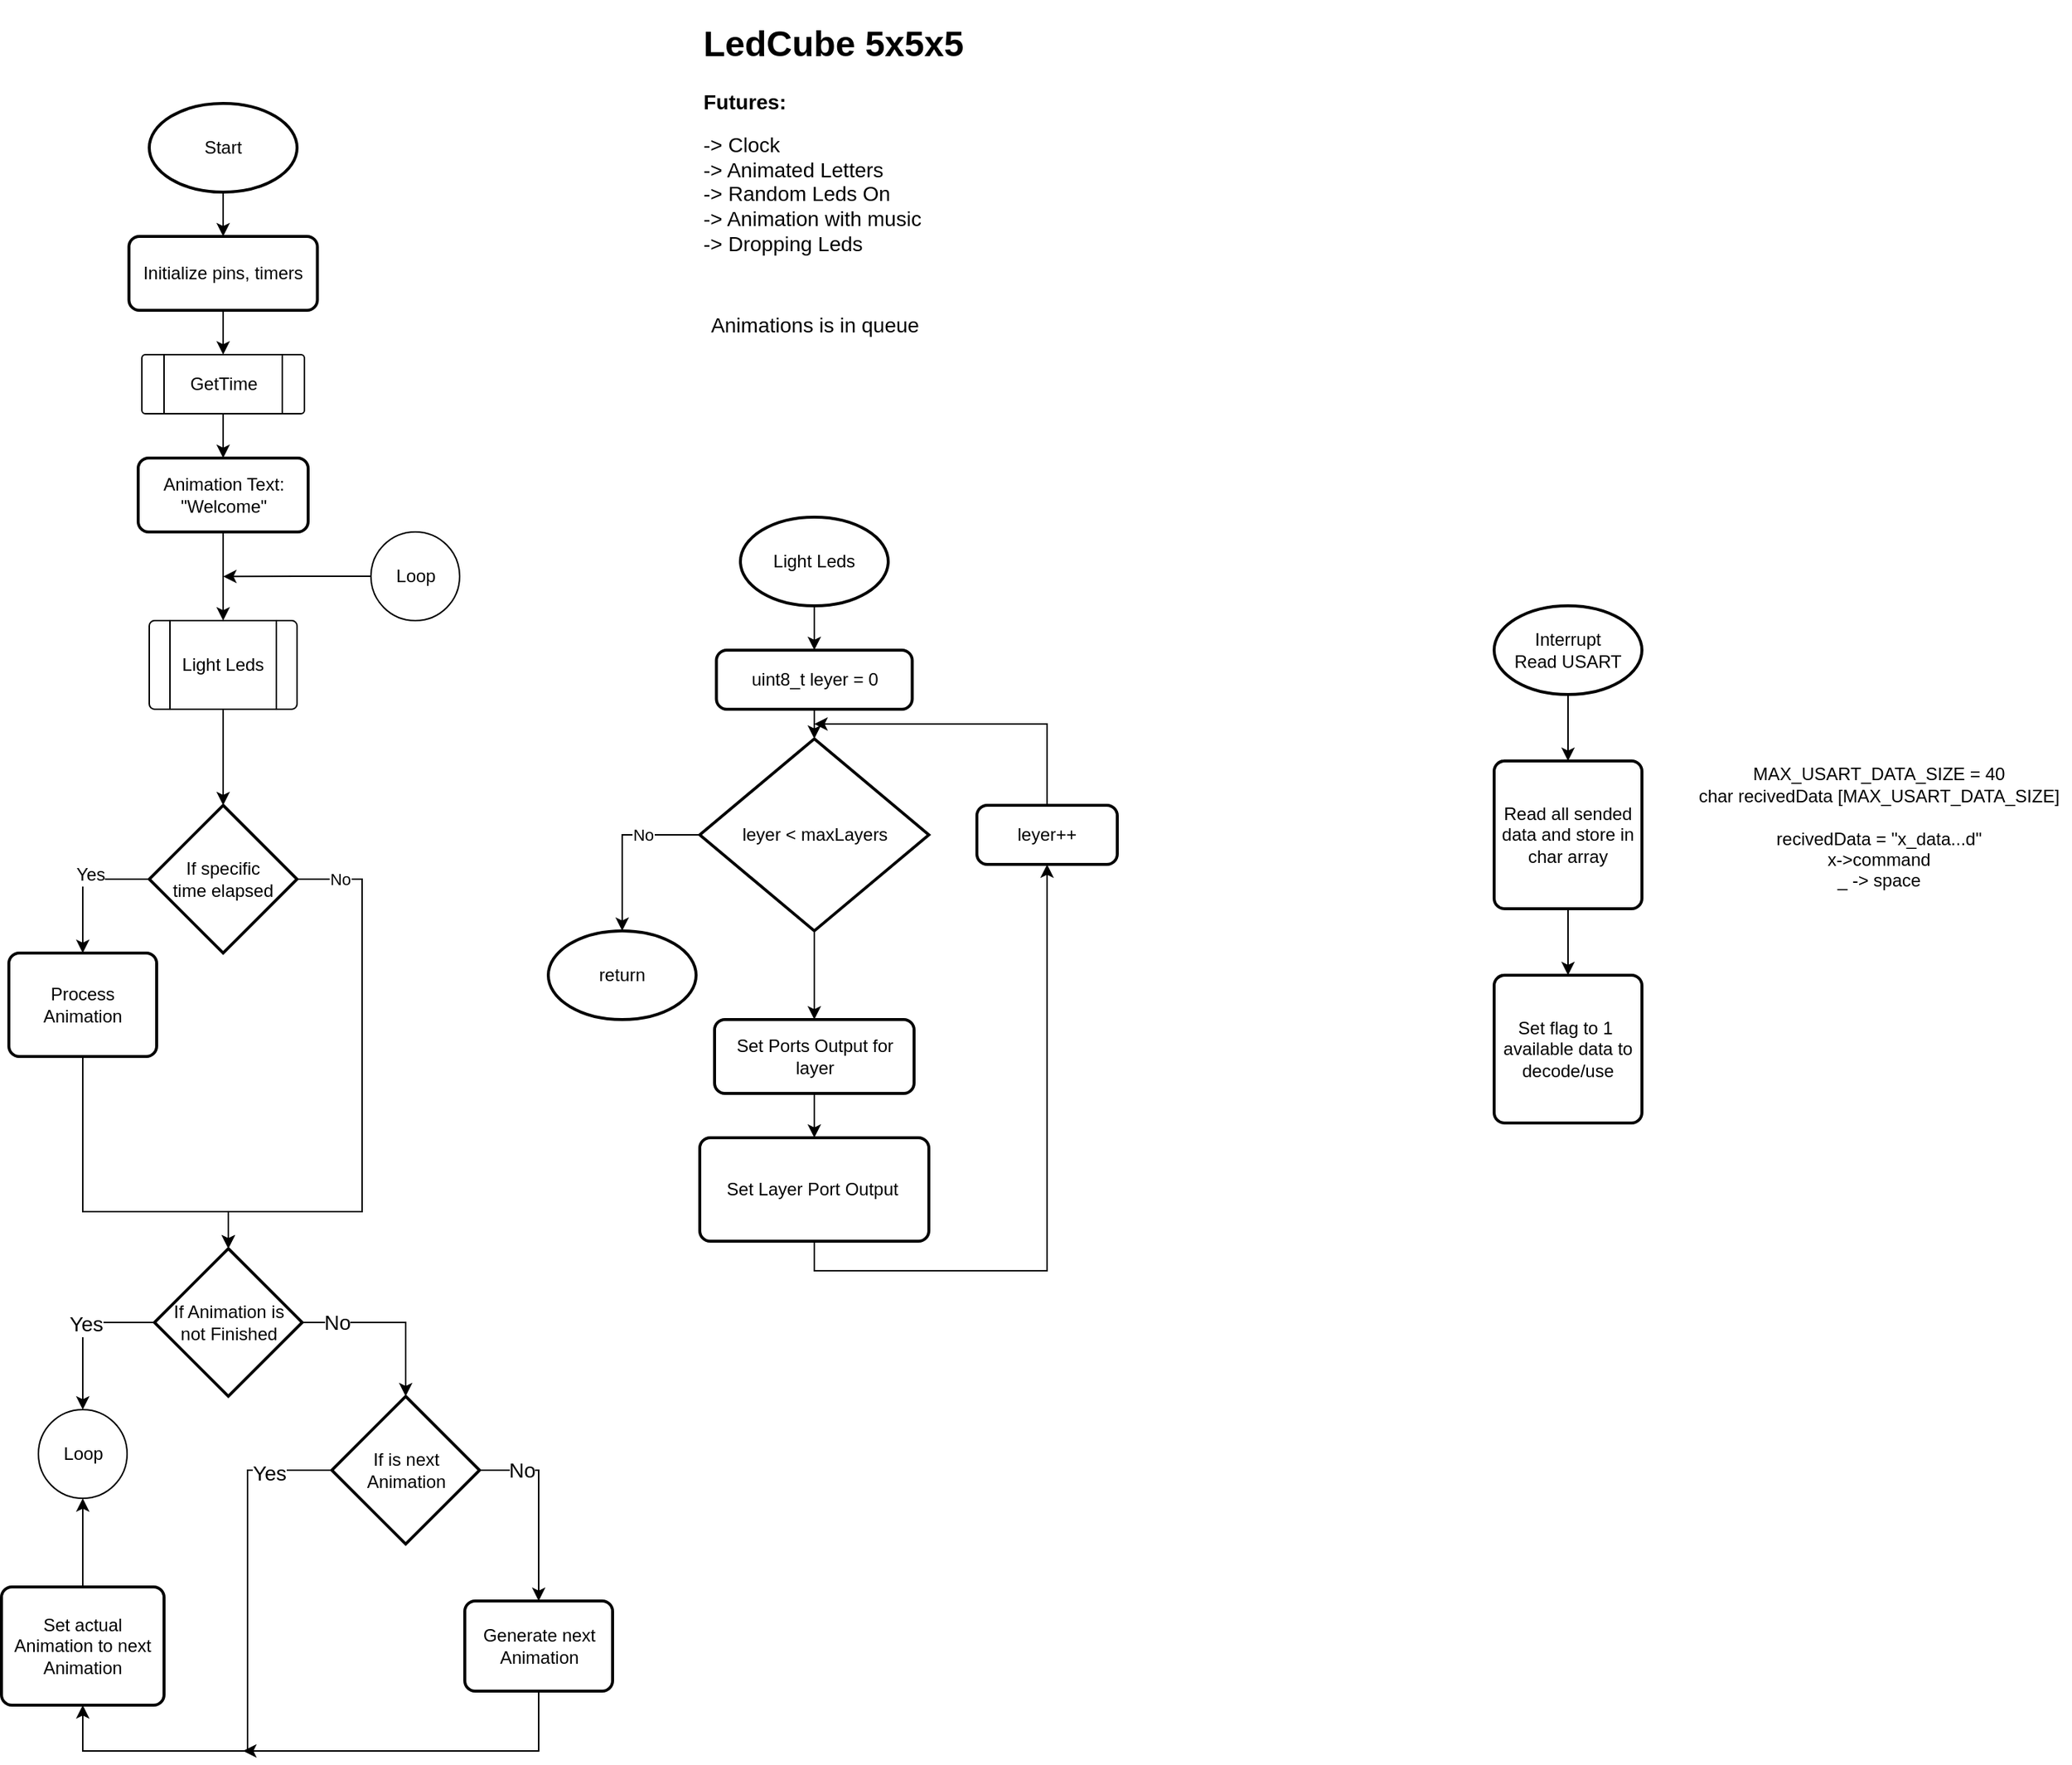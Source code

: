 <mxfile version="17.4.6" type="device"><diagram id="C5RBs43oDa-KdzZeNtuy" name="Page-1"><mxGraphModel dx="1038" dy="547" grid="1" gridSize="10" guides="1" tooltips="1" connect="1" arrows="1" fold="1" page="1" pageScale="1" pageWidth="827" pageHeight="1169" math="0" shadow="0"><root><mxCell id="WIyWlLk6GJQsqaUBKTNV-0"/><mxCell id="WIyWlLk6GJQsqaUBKTNV-1" parent="WIyWlLk6GJQsqaUBKTNV-0"/><mxCell id="b4jbubqIGQWm5FEXC2vY-7" value="&lt;h1&gt;LedCube 5x5x5&lt;/h1&gt;&lt;p&gt;&lt;font style=&quot;font-size: 14px&quot;&gt;&lt;b&gt;Futures:&lt;/b&gt;&lt;br&gt;&lt;/font&gt;&lt;/p&gt;&lt;p&gt;&lt;font style=&quot;font-size: 14px&quot;&gt;-&amp;gt; Clock&lt;br&gt;-&amp;gt; Animated Letters&lt;br&gt;-&amp;gt; Random Leds On&lt;br&gt;-&amp;gt; Animation with music&lt;br&gt;-&amp;gt; Dropping Leds&lt;br&gt;&lt;br&gt;&lt;/font&gt;&lt;/p&gt;" style="text;html=1;strokeColor=none;fillColor=none;spacing=5;spacingTop=-20;whiteSpace=wrap;overflow=hidden;rounded=0;" parent="WIyWlLk6GJQsqaUBKTNV-1" vertex="1"><mxGeometry x="480" y="20" width="190" height="210" as="geometry"/></mxCell><mxCell id="T5lFdBFPI2JVpBMjRIa0-2" style="edgeStyle=orthogonalEdgeStyle;rounded=0;orthogonalLoop=1;jettySize=auto;html=1;exitX=0.5;exitY=1;exitDx=0;exitDy=0;entryX=0.5;entryY=0;entryDx=0;entryDy=0;" parent="WIyWlLk6GJQsqaUBKTNV-1" source="b4jbubqIGQWm5FEXC2vY-21" target="6-fgv-OLVogA3q3CheJD-0" edge="1"><mxGeometry relative="1" as="geometry"/></mxCell><mxCell id="b4jbubqIGQWm5FEXC2vY-21" value="&lt;span&gt;Animation Text: &quot;Welcome&quot;&lt;/span&gt;" style="rounded=1;whiteSpace=wrap;html=1;absoluteArcSize=1;arcSize=14;strokeWidth=2;fontSize=12;" parent="WIyWlLk6GJQsqaUBKTNV-1" vertex="1"><mxGeometry x="102.5" y="320" width="115" height="50" as="geometry"/></mxCell><mxCell id="b4jbubqIGQWm5FEXC2vY-29" style="edgeStyle=orthogonalEdgeStyle;rounded=0;orthogonalLoop=1;jettySize=auto;html=1;exitX=0.5;exitY=1;exitDx=0;exitDy=0;entryX=0.5;entryY=0;entryDx=0;entryDy=0;fontSize=12;" parent="WIyWlLk6GJQsqaUBKTNV-1" source="b4jbubqIGQWm5FEXC2vY-22" target="b4jbubqIGQWm5FEXC2vY-28" edge="1"><mxGeometry relative="1" as="geometry"/></mxCell><mxCell id="b4jbubqIGQWm5FEXC2vY-22" value="Initialize pins, timers" style="rounded=1;whiteSpace=wrap;html=1;absoluteArcSize=1;arcSize=14;strokeWidth=2;fontSize=12;" parent="WIyWlLk6GJQsqaUBKTNV-1" vertex="1"><mxGeometry x="96.25" y="170" width="127.5" height="50" as="geometry"/></mxCell><mxCell id="b4jbubqIGQWm5FEXC2vY-24" style="edgeStyle=orthogonalEdgeStyle;rounded=0;orthogonalLoop=1;jettySize=auto;html=1;exitX=0.5;exitY=1;exitDx=0;exitDy=0;exitPerimeter=0;entryX=0.5;entryY=0;entryDx=0;entryDy=0;fontSize=12;" parent="WIyWlLk6GJQsqaUBKTNV-1" source="b4jbubqIGQWm5FEXC2vY-23" target="b4jbubqIGQWm5FEXC2vY-22" edge="1"><mxGeometry relative="1" as="geometry"/></mxCell><mxCell id="b4jbubqIGQWm5FEXC2vY-23" value="&lt;span&gt;Start&lt;/span&gt;" style="strokeWidth=2;html=1;shape=mxgraph.flowchart.start_1;whiteSpace=wrap;fontSize=12;" parent="WIyWlLk6GJQsqaUBKTNV-1" vertex="1"><mxGeometry x="110" y="80" width="100" height="60" as="geometry"/></mxCell><mxCell id="b4jbubqIGQWm5FEXC2vY-30" style="edgeStyle=orthogonalEdgeStyle;rounded=0;orthogonalLoop=1;jettySize=auto;html=1;exitX=0.5;exitY=1;exitDx=0;exitDy=0;entryX=0.5;entryY=0;entryDx=0;entryDy=0;fontSize=12;" parent="WIyWlLk6GJQsqaUBKTNV-1" source="b4jbubqIGQWm5FEXC2vY-28" target="b4jbubqIGQWm5FEXC2vY-21" edge="1"><mxGeometry relative="1" as="geometry"/></mxCell><mxCell id="b4jbubqIGQWm5FEXC2vY-28" value="GetTime" style="verticalLabelPosition=middle;verticalAlign=middle;html=1;shape=process;whiteSpace=wrap;rounded=1;size=0.14;arcSize=6;fontSize=12;labelPosition=center;align=center;" parent="WIyWlLk6GJQsqaUBKTNV-1" vertex="1"><mxGeometry x="105" y="250" width="110" height="40" as="geometry"/></mxCell><mxCell id="QfEA7wdzshUu2WSLIk7T-3" style="edgeStyle=orthogonalEdgeStyle;rounded=0;orthogonalLoop=1;jettySize=auto;html=1;exitX=0.5;exitY=1;exitDx=0;exitDy=0;entryX=0.5;entryY=0;entryDx=0;entryDy=0;entryPerimeter=0;" edge="1" parent="WIyWlLk6GJQsqaUBKTNV-1" source="b4jbubqIGQWm5FEXC2vY-33" target="b4jbubqIGQWm5FEXC2vY-50"><mxGeometry relative="1" as="geometry"><Array as="points"><mxPoint x="65" y="830"/><mxPoint x="164" y="830"/></Array></mxGeometry></mxCell><mxCell id="b4jbubqIGQWm5FEXC2vY-33" value="Process Animation" style="rounded=1;whiteSpace=wrap;html=1;absoluteArcSize=1;arcSize=14;strokeWidth=2;fontSize=12;" parent="WIyWlLk6GJQsqaUBKTNV-1" vertex="1"><mxGeometry x="15" y="655" width="100" height="70" as="geometry"/></mxCell><mxCell id="b4jbubqIGQWm5FEXC2vY-43" style="edgeStyle=orthogonalEdgeStyle;rounded=0;orthogonalLoop=1;jettySize=auto;html=1;exitX=0;exitY=0.5;exitDx=0;exitDy=0;exitPerimeter=0;entryX=0.5;entryY=0;entryDx=0;entryDy=0;fontSize=12;" parent="WIyWlLk6GJQsqaUBKTNV-1" source="b4jbubqIGQWm5FEXC2vY-34" target="b4jbubqIGQWm5FEXC2vY-33" edge="1"><mxGeometry relative="1" as="geometry"><Array as="points"><mxPoint x="65.5" y="605"/></Array></mxGeometry></mxCell><mxCell id="b4jbubqIGQWm5FEXC2vY-48" value="Yes" style="edgeLabel;html=1;align=center;verticalAlign=middle;resizable=0;points=[];fontSize=12;" parent="b4jbubqIGQWm5FEXC2vY-43" vertex="1" connectable="0"><mxGeometry x="-0.143" y="-3" relative="1" as="geometry"><mxPoint as="offset"/></mxGeometry></mxCell><mxCell id="b4jbubqIGQWm5FEXC2vY-63" style="edgeStyle=orthogonalEdgeStyle;rounded=0;orthogonalLoop=1;jettySize=auto;html=1;exitX=1;exitY=0.5;exitDx=0;exitDy=0;exitPerimeter=0;entryX=0.5;entryY=0;entryDx=0;entryDy=0;entryPerimeter=0;fontSize=14;" parent="WIyWlLk6GJQsqaUBKTNV-1" source="b4jbubqIGQWm5FEXC2vY-34" target="b4jbubqIGQWm5FEXC2vY-50" edge="1"><mxGeometry relative="1" as="geometry"><Array as="points"><mxPoint x="254" y="605"/><mxPoint x="254" y="830"/><mxPoint x="164" y="830"/></Array></mxGeometry></mxCell><mxCell id="lfx_wykaSfLjq8ch407e-35" value="No&lt;br&gt;" style="edgeLabel;html=1;align=center;verticalAlign=middle;resizable=0;points=[];" parent="b4jbubqIGQWm5FEXC2vY-63" vertex="1" connectable="0"><mxGeometry x="-0.853" y="-2" relative="1" as="geometry"><mxPoint y="-2" as="offset"/></mxGeometry></mxCell><mxCell id="b4jbubqIGQWm5FEXC2vY-34" value="If specific &lt;br&gt;time elapsed" style="strokeWidth=2;html=1;shape=mxgraph.flowchart.decision;whiteSpace=wrap;fontSize=12;" parent="WIyWlLk6GJQsqaUBKTNV-1" vertex="1"><mxGeometry x="110" y="555" width="100" height="100" as="geometry"/></mxCell><mxCell id="b4jbubqIGQWm5FEXC2vY-56" style="edgeStyle=orthogonalEdgeStyle;rounded=0;orthogonalLoop=1;jettySize=auto;html=1;exitX=0;exitY=0.5;exitDx=0;exitDy=0;exitPerimeter=0;entryX=0.5;entryY=0;entryDx=0;entryDy=0;entryPerimeter=0;fontSize=12;" parent="WIyWlLk6GJQsqaUBKTNV-1" source="b4jbubqIGQWm5FEXC2vY-50" target="b4jbubqIGQWm5FEXC2vY-52" edge="1"><mxGeometry relative="1" as="geometry"/></mxCell><mxCell id="b4jbubqIGQWm5FEXC2vY-69" value="Yes" style="edgeLabel;html=1;align=center;verticalAlign=middle;resizable=0;points=[];fontSize=14;" parent="b4jbubqIGQWm5FEXC2vY-56" vertex="1" connectable="0"><mxGeometry x="-0.133" y="1" relative="1" as="geometry"><mxPoint as="offset"/></mxGeometry></mxCell><mxCell id="b4jbubqIGQWm5FEXC2vY-64" style="edgeStyle=orthogonalEdgeStyle;rounded=0;orthogonalLoop=1;jettySize=auto;html=1;exitX=1;exitY=0.5;exitDx=0;exitDy=0;exitPerimeter=0;entryX=0.5;entryY=0;entryDx=0;entryDy=0;entryPerimeter=0;fontSize=14;" parent="WIyWlLk6GJQsqaUBKTNV-1" source="b4jbubqIGQWm5FEXC2vY-50" target="b4jbubqIGQWm5FEXC2vY-57" edge="1"><mxGeometry relative="1" as="geometry"/></mxCell><mxCell id="b4jbubqIGQWm5FEXC2vY-70" value="No" style="edgeLabel;html=1;align=center;verticalAlign=middle;resizable=0;points=[];fontSize=14;" parent="b4jbubqIGQWm5FEXC2vY-64" vertex="1" connectable="0"><mxGeometry x="-0.619" relative="1" as="geometry"><mxPoint as="offset"/></mxGeometry></mxCell><mxCell id="b4jbubqIGQWm5FEXC2vY-50" value="If Animation is &lt;br&gt;not Finished" style="strokeWidth=2;html=1;shape=mxgraph.flowchart.decision;whiteSpace=wrap;fontSize=12;" parent="WIyWlLk6GJQsqaUBKTNV-1" vertex="1"><mxGeometry x="113.5" y="855" width="100" height="100" as="geometry"/></mxCell><mxCell id="b4jbubqIGQWm5FEXC2vY-52" value="Loop" style="verticalLabelPosition=middle;verticalAlign=middle;html=1;shape=mxgraph.flowchart.on-page_reference;fontSize=12;labelPosition=center;align=center;" parent="WIyWlLk6GJQsqaUBKTNV-1" vertex="1"><mxGeometry x="35" y="964" width="60" height="60" as="geometry"/></mxCell><mxCell id="T5lFdBFPI2JVpBMjRIa0-3" style="edgeStyle=orthogonalEdgeStyle;rounded=0;orthogonalLoop=1;jettySize=auto;html=1;exitX=0;exitY=0.5;exitDx=0;exitDy=0;exitPerimeter=0;" parent="WIyWlLk6GJQsqaUBKTNV-1" source="b4jbubqIGQWm5FEXC2vY-53" edge="1"><mxGeometry relative="1" as="geometry"><mxPoint x="160" y="400.143" as="targetPoint"/></mxGeometry></mxCell><mxCell id="b4jbubqIGQWm5FEXC2vY-53" value="Loop" style="verticalLabelPosition=middle;verticalAlign=middle;html=1;shape=mxgraph.flowchart.on-page_reference;fontSize=12;labelPosition=center;align=center;" parent="WIyWlLk6GJQsqaUBKTNV-1" vertex="1"><mxGeometry x="260" y="370" width="60" height="60" as="geometry"/></mxCell><mxCell id="b4jbubqIGQWm5FEXC2vY-71" style="edgeStyle=orthogonalEdgeStyle;rounded=0;orthogonalLoop=1;jettySize=auto;html=1;exitX=0;exitY=0.5;exitDx=0;exitDy=0;exitPerimeter=0;entryX=0.5;entryY=1;entryDx=0;entryDy=0;fontSize=14;" parent="WIyWlLk6GJQsqaUBKTNV-1" source="b4jbubqIGQWm5FEXC2vY-57" target="b4jbubqIGQWm5FEXC2vY-58" edge="1"><mxGeometry relative="1" as="geometry"><Array as="points"><mxPoint x="176.5" y="1005"/><mxPoint x="176.5" y="1195"/><mxPoint x="65.5" y="1195"/></Array></mxGeometry></mxCell><mxCell id="b4jbubqIGQWm5FEXC2vY-74" value="Yes" style="edgeLabel;html=1;align=center;verticalAlign=middle;resizable=0;points=[];fontSize=14;" parent="b4jbubqIGQWm5FEXC2vY-71" vertex="1" connectable="0"><mxGeometry x="-0.782" y="2" relative="1" as="geometry"><mxPoint as="offset"/></mxGeometry></mxCell><mxCell id="b4jbubqIGQWm5FEXC2vY-72" style="edgeStyle=orthogonalEdgeStyle;rounded=0;orthogonalLoop=1;jettySize=auto;html=1;exitX=1;exitY=0.5;exitDx=0;exitDy=0;exitPerimeter=0;entryX=0.5;entryY=0;entryDx=0;entryDy=0;fontSize=14;" parent="WIyWlLk6GJQsqaUBKTNV-1" source="b4jbubqIGQWm5FEXC2vY-57" target="b4jbubqIGQWm5FEXC2vY-59" edge="1"><mxGeometry relative="1" as="geometry"/></mxCell><mxCell id="b4jbubqIGQWm5FEXC2vY-75" value="No" style="edgeLabel;html=1;align=center;verticalAlign=middle;resizable=0;points=[];fontSize=14;" parent="b4jbubqIGQWm5FEXC2vY-72" vertex="1" connectable="0"><mxGeometry x="-0.562" relative="1" as="geometry"><mxPoint as="offset"/></mxGeometry></mxCell><mxCell id="b4jbubqIGQWm5FEXC2vY-57" value="If is next Animation" style="strokeWidth=2;html=1;shape=mxgraph.flowchart.decision;whiteSpace=wrap;fontSize=12;" parent="WIyWlLk6GJQsqaUBKTNV-1" vertex="1"><mxGeometry x="233.5" y="955" width="100" height="100" as="geometry"/></mxCell><mxCell id="b4jbubqIGQWm5FEXC2vY-68" style="edgeStyle=orthogonalEdgeStyle;rounded=0;orthogonalLoop=1;jettySize=auto;html=1;exitX=0.5;exitY=0;exitDx=0;exitDy=0;entryX=0.5;entryY=1;entryDx=0;entryDy=0;entryPerimeter=0;fontSize=14;" parent="WIyWlLk6GJQsqaUBKTNV-1" source="b4jbubqIGQWm5FEXC2vY-58" target="b4jbubqIGQWm5FEXC2vY-52" edge="1"><mxGeometry relative="1" as="geometry"/></mxCell><mxCell id="b4jbubqIGQWm5FEXC2vY-58" value="Set actual Animation to next Animation" style="rounded=1;whiteSpace=wrap;html=1;absoluteArcSize=1;arcSize=14;strokeWidth=2;fontSize=12;" parent="WIyWlLk6GJQsqaUBKTNV-1" vertex="1"><mxGeometry x="10" y="1084" width="110" height="80" as="geometry"/></mxCell><mxCell id="b4jbubqIGQWm5FEXC2vY-73" style="edgeStyle=orthogonalEdgeStyle;rounded=0;orthogonalLoop=1;jettySize=auto;html=1;exitX=0.5;exitY=1;exitDx=0;exitDy=0;fontSize=14;" parent="WIyWlLk6GJQsqaUBKTNV-1" source="b4jbubqIGQWm5FEXC2vY-59" edge="1"><mxGeometry relative="1" as="geometry"><mxPoint x="173.5" y="1195" as="targetPoint"/><Array as="points"><mxPoint x="373.5" y="1195"/><mxPoint x="183.5" y="1195"/></Array></mxGeometry></mxCell><mxCell id="b4jbubqIGQWm5FEXC2vY-59" value="Generate next Animation" style="rounded=1;whiteSpace=wrap;html=1;absoluteArcSize=1;arcSize=14;strokeWidth=2;fontSize=12;" parent="WIyWlLk6GJQsqaUBKTNV-1" vertex="1"><mxGeometry x="323.5" y="1093.5" width="100" height="61" as="geometry"/></mxCell><mxCell id="b4jbubqIGQWm5FEXC2vY-61" value="&lt;font style=&quot;font-size: 14px&quot;&gt;Animations is in queue&lt;/font&gt;" style="text;html=1;align=center;verticalAlign=middle;resizable=0;points=[];autosize=1;strokeColor=none;fillColor=none;fontSize=12;" parent="WIyWlLk6GJQsqaUBKTNV-1" vertex="1"><mxGeometry x="480" y="220" width="160" height="20" as="geometry"/></mxCell><mxCell id="lfx_wykaSfLjq8ch407e-26" style="edgeStyle=orthogonalEdgeStyle;rounded=0;orthogonalLoop=1;jettySize=auto;html=1;exitX=0.5;exitY=1;exitDx=0;exitDy=0;exitPerimeter=0;entryX=0.5;entryY=0;entryDx=0;entryDy=0;" parent="WIyWlLk6GJQsqaUBKTNV-1" source="lfx_wykaSfLjq8ch407e-1" target="lfx_wykaSfLjq8ch407e-5" edge="1"><mxGeometry relative="1" as="geometry"/></mxCell><mxCell id="lfx_wykaSfLjq8ch407e-1" value="Light Leds" style="strokeWidth=2;html=1;shape=mxgraph.flowchart.start_1;whiteSpace=wrap;" parent="WIyWlLk6GJQsqaUBKTNV-1" vertex="1"><mxGeometry x="510" y="360" width="100" height="60" as="geometry"/></mxCell><mxCell id="lfx_wykaSfLjq8ch407e-29" style="edgeStyle=orthogonalEdgeStyle;rounded=0;orthogonalLoop=1;jettySize=auto;html=1;exitX=0.5;exitY=1;exitDx=0;exitDy=0;entryX=0.5;entryY=0;entryDx=0;entryDy=0;" parent="WIyWlLk6GJQsqaUBKTNV-1" source="lfx_wykaSfLjq8ch407e-3" target="lfx_wykaSfLjq8ch407e-8" edge="1"><mxGeometry relative="1" as="geometry"/></mxCell><mxCell id="lfx_wykaSfLjq8ch407e-3" value="Set Ports Output for layer" style="rounded=1;whiteSpace=wrap;html=1;absoluteArcSize=1;arcSize=14;strokeWidth=2;" parent="WIyWlLk6GJQsqaUBKTNV-1" vertex="1"><mxGeometry x="492.5" y="700" width="135" height="50" as="geometry"/></mxCell><mxCell id="lfx_wykaSfLjq8ch407e-31" style="edgeStyle=orthogonalEdgeStyle;rounded=0;orthogonalLoop=1;jettySize=auto;html=1;exitX=0.5;exitY=0;exitDx=0;exitDy=0;" parent="WIyWlLk6GJQsqaUBKTNV-1" source="lfx_wykaSfLjq8ch407e-4" edge="1"><mxGeometry relative="1" as="geometry"><mxPoint x="560" y="500" as="targetPoint"/><Array as="points"><mxPoint x="717" y="500"/></Array></mxGeometry></mxCell><mxCell id="lfx_wykaSfLjq8ch407e-4" value="leyer++" style="rounded=1;whiteSpace=wrap;html=1;absoluteArcSize=1;arcSize=14;strokeWidth=2;" parent="WIyWlLk6GJQsqaUBKTNV-1" vertex="1"><mxGeometry x="670" y="555" width="95" height="40" as="geometry"/></mxCell><mxCell id="lfx_wykaSfLjq8ch407e-27" style="edgeStyle=orthogonalEdgeStyle;rounded=0;orthogonalLoop=1;jettySize=auto;html=1;exitX=0.5;exitY=1;exitDx=0;exitDy=0;entryX=0.5;entryY=0;entryDx=0;entryDy=0;entryPerimeter=0;" parent="WIyWlLk6GJQsqaUBKTNV-1" source="lfx_wykaSfLjq8ch407e-5" target="lfx_wykaSfLjq8ch407e-6" edge="1"><mxGeometry relative="1" as="geometry"/></mxCell><mxCell id="lfx_wykaSfLjq8ch407e-5" value="uint8_t leyer = 0" style="rounded=1;whiteSpace=wrap;html=1;absoluteArcSize=1;arcSize=14;strokeWidth=2;" parent="WIyWlLk6GJQsqaUBKTNV-1" vertex="1"><mxGeometry x="493.75" y="450" width="132.5" height="40" as="geometry"/></mxCell><mxCell id="lfx_wykaSfLjq8ch407e-24" style="edgeStyle=orthogonalEdgeStyle;rounded=0;orthogonalLoop=1;jettySize=auto;html=1;exitX=0;exitY=0.5;exitDx=0;exitDy=0;exitPerimeter=0;entryX=0.5;entryY=0;entryDx=0;entryDy=0;entryPerimeter=0;" parent="WIyWlLk6GJQsqaUBKTNV-1" source="lfx_wykaSfLjq8ch407e-6" target="lfx_wykaSfLjq8ch407e-7" edge="1"><mxGeometry relative="1" as="geometry"/></mxCell><mxCell id="lfx_wykaSfLjq8ch407e-25" value="No" style="edgeLabel;html=1;align=center;verticalAlign=middle;resizable=0;points=[];" parent="lfx_wykaSfLjq8ch407e-24" vertex="1" connectable="0"><mxGeometry x="-0.332" relative="1" as="geometry"><mxPoint as="offset"/></mxGeometry></mxCell><mxCell id="lfx_wykaSfLjq8ch407e-28" style="edgeStyle=orthogonalEdgeStyle;rounded=0;orthogonalLoop=1;jettySize=auto;html=1;exitX=0.5;exitY=1;exitDx=0;exitDy=0;exitPerimeter=0;entryX=0.5;entryY=0;entryDx=0;entryDy=0;" parent="WIyWlLk6GJQsqaUBKTNV-1" source="lfx_wykaSfLjq8ch407e-6" target="lfx_wykaSfLjq8ch407e-3" edge="1"><mxGeometry relative="1" as="geometry"/></mxCell><mxCell id="lfx_wykaSfLjq8ch407e-6" value="leyer &amp;lt; maxLayers" style="strokeWidth=2;html=1;shape=mxgraph.flowchart.decision;whiteSpace=wrap;" parent="WIyWlLk6GJQsqaUBKTNV-1" vertex="1"><mxGeometry x="482.5" y="510" width="155" height="130" as="geometry"/></mxCell><mxCell id="lfx_wykaSfLjq8ch407e-7" value="return" style="strokeWidth=2;html=1;shape=mxgraph.flowchart.start_1;whiteSpace=wrap;" parent="WIyWlLk6GJQsqaUBKTNV-1" vertex="1"><mxGeometry x="380" y="640" width="100" height="60" as="geometry"/></mxCell><mxCell id="lfx_wykaSfLjq8ch407e-30" style="edgeStyle=orthogonalEdgeStyle;rounded=0;orthogonalLoop=1;jettySize=auto;html=1;exitX=0.5;exitY=1;exitDx=0;exitDy=0;entryX=0.5;entryY=1;entryDx=0;entryDy=0;" parent="WIyWlLk6GJQsqaUBKTNV-1" source="lfx_wykaSfLjq8ch407e-8" target="lfx_wykaSfLjq8ch407e-4" edge="1"><mxGeometry relative="1" as="geometry"/></mxCell><mxCell id="lfx_wykaSfLjq8ch407e-8" value="Set Layer Port Output&amp;nbsp;" style="rounded=1;whiteSpace=wrap;html=1;absoluteArcSize=1;arcSize=14;strokeWidth=2;" parent="WIyWlLk6GJQsqaUBKTNV-1" vertex="1"><mxGeometry x="482.5" y="780" width="155" height="70" as="geometry"/></mxCell><mxCell id="T5lFdBFPI2JVpBMjRIa0-4" style="edgeStyle=orthogonalEdgeStyle;rounded=0;orthogonalLoop=1;jettySize=auto;html=1;exitX=0.5;exitY=1;exitDx=0;exitDy=0;entryX=0.5;entryY=0;entryDx=0;entryDy=0;entryPerimeter=0;" parent="WIyWlLk6GJQsqaUBKTNV-1" source="6-fgv-OLVogA3q3CheJD-0" target="b4jbubqIGQWm5FEXC2vY-34" edge="1"><mxGeometry relative="1" as="geometry"/></mxCell><mxCell id="6-fgv-OLVogA3q3CheJD-0" value="Light Leds" style="verticalLabelPosition=middle;verticalAlign=middle;html=1;shape=process;whiteSpace=wrap;rounded=1;size=0.14;arcSize=6;labelPosition=center;align=center;" parent="WIyWlLk6GJQsqaUBKTNV-1" vertex="1"><mxGeometry x="110" y="430" width="100" height="60" as="geometry"/></mxCell><mxCell id="QfEA7wdzshUu2WSLIk7T-7" style="edgeStyle=orthogonalEdgeStyle;rounded=0;orthogonalLoop=1;jettySize=auto;html=1;exitX=0.5;exitY=1;exitDx=0;exitDy=0;exitPerimeter=0;entryX=0.5;entryY=0;entryDx=0;entryDy=0;" edge="1" parent="WIyWlLk6GJQsqaUBKTNV-1" source="QfEA7wdzshUu2WSLIk7T-4" target="QfEA7wdzshUu2WSLIk7T-5"><mxGeometry relative="1" as="geometry"/></mxCell><mxCell id="QfEA7wdzshUu2WSLIk7T-4" value="Interrupt&lt;br&gt;Read USART" style="strokeWidth=2;html=1;shape=mxgraph.flowchart.start_1;whiteSpace=wrap;" vertex="1" parent="WIyWlLk6GJQsqaUBKTNV-1"><mxGeometry x="1020" y="420" width="100" height="60" as="geometry"/></mxCell><mxCell id="QfEA7wdzshUu2WSLIk7T-8" style="edgeStyle=orthogonalEdgeStyle;rounded=0;orthogonalLoop=1;jettySize=auto;html=1;exitX=0.5;exitY=1;exitDx=0;exitDy=0;entryX=0.5;entryY=0;entryDx=0;entryDy=0;" edge="1" parent="WIyWlLk6GJQsqaUBKTNV-1" source="QfEA7wdzshUu2WSLIk7T-5" target="QfEA7wdzshUu2WSLIk7T-6"><mxGeometry relative="1" as="geometry"/></mxCell><mxCell id="QfEA7wdzshUu2WSLIk7T-5" value="Read all sended data and store in char array" style="rounded=1;whiteSpace=wrap;html=1;absoluteArcSize=1;arcSize=14;strokeWidth=2;" vertex="1" parent="WIyWlLk6GJQsqaUBKTNV-1"><mxGeometry x="1020" y="525" width="100" height="100" as="geometry"/></mxCell><mxCell id="QfEA7wdzshUu2WSLIk7T-6" value="Set flag to 1&amp;nbsp;&lt;br&gt;available data to decode/use" style="rounded=1;whiteSpace=wrap;html=1;absoluteArcSize=1;arcSize=14;strokeWidth=2;" vertex="1" parent="WIyWlLk6GJQsqaUBKTNV-1"><mxGeometry x="1020" y="670" width="100" height="100" as="geometry"/></mxCell><mxCell id="QfEA7wdzshUu2WSLIk7T-9" value="MAX_USART_DATA_SIZE = 40&lt;br&gt;char recivedData [MAX_USART_DATA_SIZE]&lt;br&gt;&lt;br&gt;recivedData&amp;nbsp;= &quot;x_data...d&quot;&lt;br&gt;x-&amp;gt;command&lt;br&gt;_ -&amp;gt; space" style="text;html=1;align=center;verticalAlign=middle;resizable=0;points=[];autosize=1;strokeColor=none;fillColor=none;" vertex="1" parent="WIyWlLk6GJQsqaUBKTNV-1"><mxGeometry x="1150" y="525" width="260" height="90" as="geometry"/></mxCell></root></mxGraphModel></diagram></mxfile>